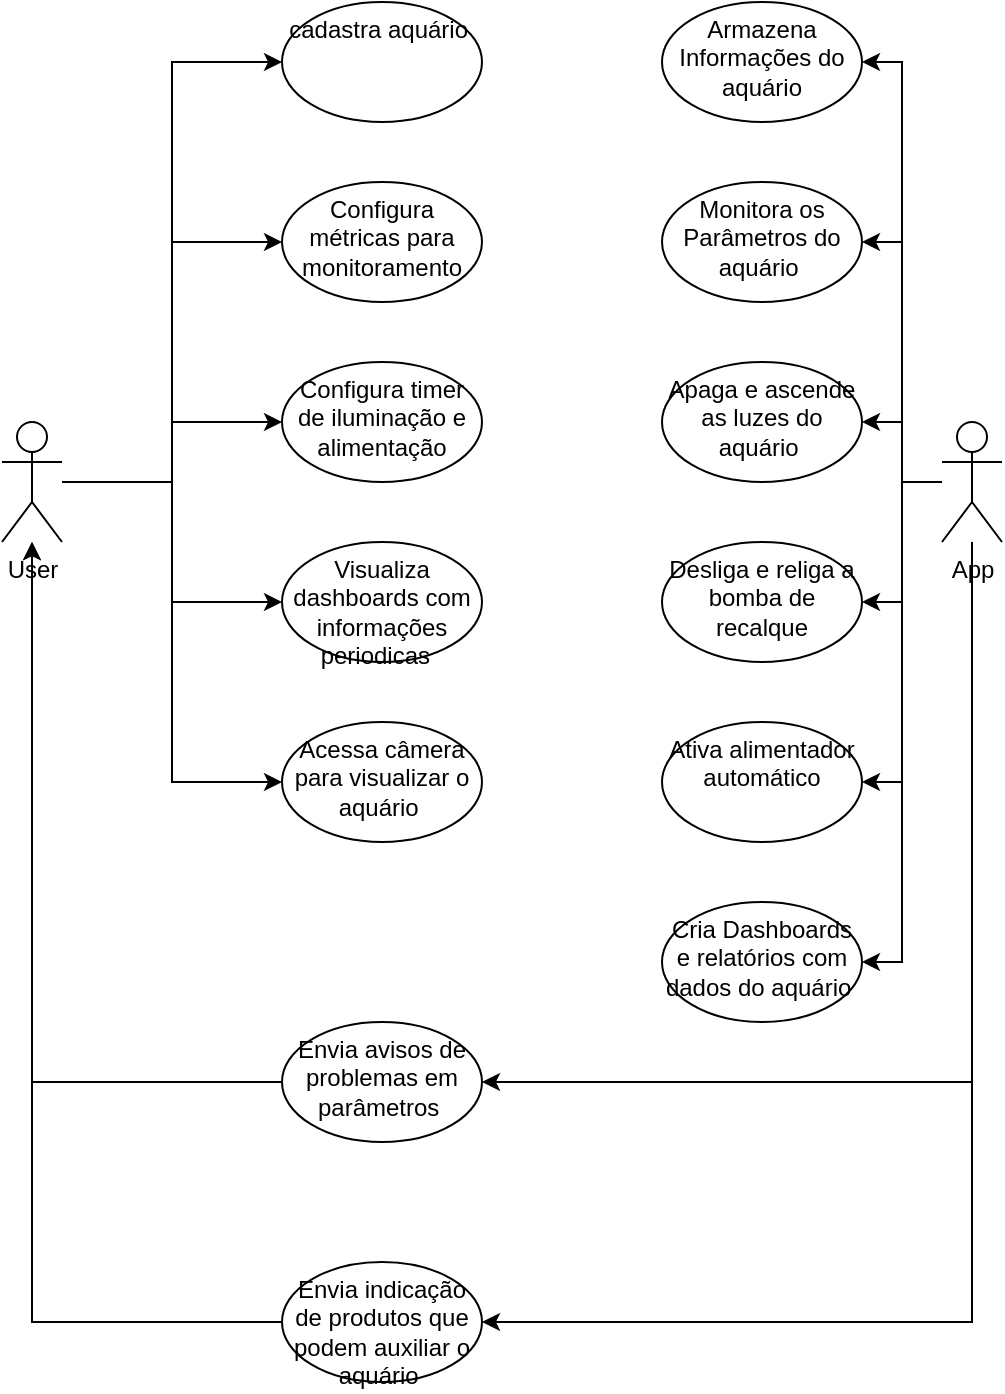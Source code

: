 <mxfile version="20.2.7" type="device"><diagram id="6cFonnS98nLFbU7a_EBO" name="Página-1"><mxGraphModel dx="1422" dy="794" grid="1" gridSize="10" guides="1" tooltips="1" connect="1" arrows="1" fold="1" page="1" pageScale="1" pageWidth="827" pageHeight="1169" math="0" shadow="0"><root><mxCell id="0"/><mxCell id="1" parent="0"/><mxCell id="GSzZbIGmiEfRwPPJQUBN-10" style="edgeStyle=orthogonalEdgeStyle;rounded=0;orthogonalLoop=1;jettySize=auto;html=1;entryX=0;entryY=0.5;entryDx=0;entryDy=0;" edge="1" parent="1" source="GSzZbIGmiEfRwPPJQUBN-1" target="GSzZbIGmiEfRwPPJQUBN-2"><mxGeometry relative="1" as="geometry"/></mxCell><mxCell id="GSzZbIGmiEfRwPPJQUBN-11" style="edgeStyle=orthogonalEdgeStyle;rounded=0;orthogonalLoop=1;jettySize=auto;html=1;entryX=0;entryY=0.5;entryDx=0;entryDy=0;" edge="1" parent="1" source="GSzZbIGmiEfRwPPJQUBN-1" target="GSzZbIGmiEfRwPPJQUBN-4"><mxGeometry relative="1" as="geometry"/></mxCell><mxCell id="GSzZbIGmiEfRwPPJQUBN-12" style="edgeStyle=orthogonalEdgeStyle;rounded=0;orthogonalLoop=1;jettySize=auto;html=1;entryX=0;entryY=0.5;entryDx=0;entryDy=0;" edge="1" parent="1" source="GSzZbIGmiEfRwPPJQUBN-1" target="GSzZbIGmiEfRwPPJQUBN-6"><mxGeometry relative="1" as="geometry"/></mxCell><mxCell id="GSzZbIGmiEfRwPPJQUBN-13" style="edgeStyle=orthogonalEdgeStyle;rounded=0;orthogonalLoop=1;jettySize=auto;html=1;entryX=0;entryY=0.5;entryDx=0;entryDy=0;" edge="1" parent="1" source="GSzZbIGmiEfRwPPJQUBN-1" target="GSzZbIGmiEfRwPPJQUBN-7"><mxGeometry relative="1" as="geometry"/></mxCell><mxCell id="GSzZbIGmiEfRwPPJQUBN-35" style="edgeStyle=orthogonalEdgeStyle;rounded=0;orthogonalLoop=1;jettySize=auto;html=1;entryX=0;entryY=0.5;entryDx=0;entryDy=0;" edge="1" parent="1" source="GSzZbIGmiEfRwPPJQUBN-1" target="GSzZbIGmiEfRwPPJQUBN-34"><mxGeometry relative="1" as="geometry"/></mxCell><mxCell id="GSzZbIGmiEfRwPPJQUBN-1" value="User" style="shape=umlActor;verticalLabelPosition=bottom;verticalAlign=top;html=1;outlineConnect=0;" vertex="1" parent="1"><mxGeometry x="30" y="260" width="30" height="60" as="geometry"/></mxCell><mxCell id="GSzZbIGmiEfRwPPJQUBN-2" value="cadastra aquário&amp;nbsp;" style="ellipse;whiteSpace=wrap;html=1;verticalAlign=top;" vertex="1" parent="1"><mxGeometry x="170" y="50" width="100" height="60" as="geometry"/></mxCell><mxCell id="GSzZbIGmiEfRwPPJQUBN-4" value="Configura métricas para monitoramento" style="ellipse;whiteSpace=wrap;html=1;verticalAlign=top;" vertex="1" parent="1"><mxGeometry x="170" y="140" width="100" height="60" as="geometry"/></mxCell><mxCell id="GSzZbIGmiEfRwPPJQUBN-6" value="Configura timer de iluminação e alimentação" style="ellipse;whiteSpace=wrap;html=1;verticalAlign=top;" vertex="1" parent="1"><mxGeometry x="170" y="230" width="100" height="60" as="geometry"/></mxCell><mxCell id="GSzZbIGmiEfRwPPJQUBN-7" value="Visualiza dashboards com informações periodicas&amp;nbsp;&amp;nbsp;" style="ellipse;whiteSpace=wrap;html=1;verticalAlign=top;" vertex="1" parent="1"><mxGeometry x="170" y="320" width="100" height="60" as="geometry"/></mxCell><mxCell id="GSzZbIGmiEfRwPPJQUBN-21" style="edgeStyle=orthogonalEdgeStyle;rounded=0;orthogonalLoop=1;jettySize=auto;html=1;" edge="1" parent="1" source="GSzZbIGmiEfRwPPJQUBN-8" target="GSzZbIGmiEfRwPPJQUBN-1"><mxGeometry relative="1" as="geometry"/></mxCell><mxCell id="GSzZbIGmiEfRwPPJQUBN-8" value="Envia avisos de problemas em parâmetros&amp;nbsp;" style="ellipse;whiteSpace=wrap;html=1;verticalAlign=top;" vertex="1" parent="1"><mxGeometry x="170" y="560" width="100" height="60" as="geometry"/></mxCell><mxCell id="GSzZbIGmiEfRwPPJQUBN-20" style="edgeStyle=orthogonalEdgeStyle;rounded=0;orthogonalLoop=1;jettySize=auto;html=1;" edge="1" parent="1" source="GSzZbIGmiEfRwPPJQUBN-9" target="GSzZbIGmiEfRwPPJQUBN-1"><mxGeometry relative="1" as="geometry"/></mxCell><mxCell id="GSzZbIGmiEfRwPPJQUBN-9" value="Envia indicação de produtos que podem auxiliar o aquário&amp;nbsp;" style="ellipse;whiteSpace=wrap;html=1;verticalAlign=top;" vertex="1" parent="1"><mxGeometry x="170" y="680" width="100" height="60" as="geometry"/></mxCell><mxCell id="GSzZbIGmiEfRwPPJQUBN-18" style="edgeStyle=orthogonalEdgeStyle;rounded=0;orthogonalLoop=1;jettySize=auto;html=1;entryX=1;entryY=0.5;entryDx=0;entryDy=0;" edge="1" parent="1" source="GSzZbIGmiEfRwPPJQUBN-17" target="GSzZbIGmiEfRwPPJQUBN-8"><mxGeometry relative="1" as="geometry"><mxPoint x="270" y="530" as="targetPoint"/><Array as="points"><mxPoint x="515" y="590"/></Array></mxGeometry></mxCell><mxCell id="GSzZbIGmiEfRwPPJQUBN-19" style="edgeStyle=orthogonalEdgeStyle;rounded=0;orthogonalLoop=1;jettySize=auto;html=1;entryX=1;entryY=0.5;entryDx=0;entryDy=0;" edge="1" parent="1" source="GSzZbIGmiEfRwPPJQUBN-17" target="GSzZbIGmiEfRwPPJQUBN-9"><mxGeometry relative="1" as="geometry"><Array as="points"><mxPoint x="515" y="710"/></Array></mxGeometry></mxCell><mxCell id="GSzZbIGmiEfRwPPJQUBN-23" style="edgeStyle=orthogonalEdgeStyle;rounded=0;orthogonalLoop=1;jettySize=auto;html=1;entryX=1;entryY=0.5;entryDx=0;entryDy=0;" edge="1" parent="1" source="GSzZbIGmiEfRwPPJQUBN-17" target="GSzZbIGmiEfRwPPJQUBN-22"><mxGeometry relative="1" as="geometry"/></mxCell><mxCell id="GSzZbIGmiEfRwPPJQUBN-25" style="edgeStyle=orthogonalEdgeStyle;rounded=0;orthogonalLoop=1;jettySize=auto;html=1;entryX=1;entryY=0.5;entryDx=0;entryDy=0;" edge="1" parent="1" source="GSzZbIGmiEfRwPPJQUBN-17" target="GSzZbIGmiEfRwPPJQUBN-24"><mxGeometry relative="1" as="geometry"/></mxCell><mxCell id="GSzZbIGmiEfRwPPJQUBN-27" style="edgeStyle=orthogonalEdgeStyle;rounded=0;orthogonalLoop=1;jettySize=auto;html=1;entryX=1;entryY=0.5;entryDx=0;entryDy=0;" edge="1" parent="1" source="GSzZbIGmiEfRwPPJQUBN-17" target="GSzZbIGmiEfRwPPJQUBN-26"><mxGeometry relative="1" as="geometry"/></mxCell><mxCell id="GSzZbIGmiEfRwPPJQUBN-29" style="edgeStyle=orthogonalEdgeStyle;rounded=0;orthogonalLoop=1;jettySize=auto;html=1;entryX=1;entryY=0.5;entryDx=0;entryDy=0;" edge="1" parent="1" source="GSzZbIGmiEfRwPPJQUBN-17" target="GSzZbIGmiEfRwPPJQUBN-28"><mxGeometry relative="1" as="geometry"/></mxCell><mxCell id="GSzZbIGmiEfRwPPJQUBN-31" style="edgeStyle=orthogonalEdgeStyle;rounded=0;orthogonalLoop=1;jettySize=auto;html=1;entryX=1;entryY=0.5;entryDx=0;entryDy=0;" edge="1" parent="1" source="GSzZbIGmiEfRwPPJQUBN-17" target="GSzZbIGmiEfRwPPJQUBN-30"><mxGeometry relative="1" as="geometry"/></mxCell><mxCell id="GSzZbIGmiEfRwPPJQUBN-33" style="edgeStyle=orthogonalEdgeStyle;rounded=0;orthogonalLoop=1;jettySize=auto;html=1;entryX=1;entryY=0.5;entryDx=0;entryDy=0;" edge="1" parent="1" source="GSzZbIGmiEfRwPPJQUBN-17" target="GSzZbIGmiEfRwPPJQUBN-32"><mxGeometry relative="1" as="geometry"/></mxCell><mxCell id="GSzZbIGmiEfRwPPJQUBN-17" value="App" style="shape=umlActor;verticalLabelPosition=bottom;verticalAlign=top;html=1;outlineConnect=0;" vertex="1" parent="1"><mxGeometry x="500" y="260" width="30" height="60" as="geometry"/></mxCell><mxCell id="GSzZbIGmiEfRwPPJQUBN-22" value="Armazena Informações do aquário" style="ellipse;whiteSpace=wrap;html=1;verticalAlign=top;" vertex="1" parent="1"><mxGeometry x="360" y="50" width="100" height="60" as="geometry"/></mxCell><mxCell id="GSzZbIGmiEfRwPPJQUBN-24" value="Monitora os Parâmetros do aquário&amp;nbsp;" style="ellipse;whiteSpace=wrap;html=1;verticalAlign=top;" vertex="1" parent="1"><mxGeometry x="360" y="140" width="100" height="60" as="geometry"/></mxCell><mxCell id="GSzZbIGmiEfRwPPJQUBN-26" value="Apaga e ascende as luzes do aquário&amp;nbsp;" style="ellipse;whiteSpace=wrap;html=1;verticalAlign=top;" vertex="1" parent="1"><mxGeometry x="360" y="230" width="100" height="60" as="geometry"/></mxCell><mxCell id="GSzZbIGmiEfRwPPJQUBN-28" value="Desliga e religa a bomba de recalque" style="ellipse;whiteSpace=wrap;html=1;verticalAlign=top;" vertex="1" parent="1"><mxGeometry x="360" y="320" width="100" height="60" as="geometry"/></mxCell><mxCell id="GSzZbIGmiEfRwPPJQUBN-30" value="Ativa alimentador automático" style="ellipse;whiteSpace=wrap;html=1;verticalAlign=top;" vertex="1" parent="1"><mxGeometry x="360" y="410" width="100" height="60" as="geometry"/></mxCell><mxCell id="GSzZbIGmiEfRwPPJQUBN-32" value="Cria Dashboards e relatórios com dados do aquário&amp;nbsp;" style="ellipse;whiteSpace=wrap;html=1;verticalAlign=top;" vertex="1" parent="1"><mxGeometry x="360" y="500" width="100" height="60" as="geometry"/></mxCell><mxCell id="GSzZbIGmiEfRwPPJQUBN-34" value="Acessa câmera para visualizar o aquário&amp;nbsp;" style="ellipse;whiteSpace=wrap;html=1;verticalAlign=top;" vertex="1" parent="1"><mxGeometry x="170" y="410" width="100" height="60" as="geometry"/></mxCell></root></mxGraphModel></diagram></mxfile>